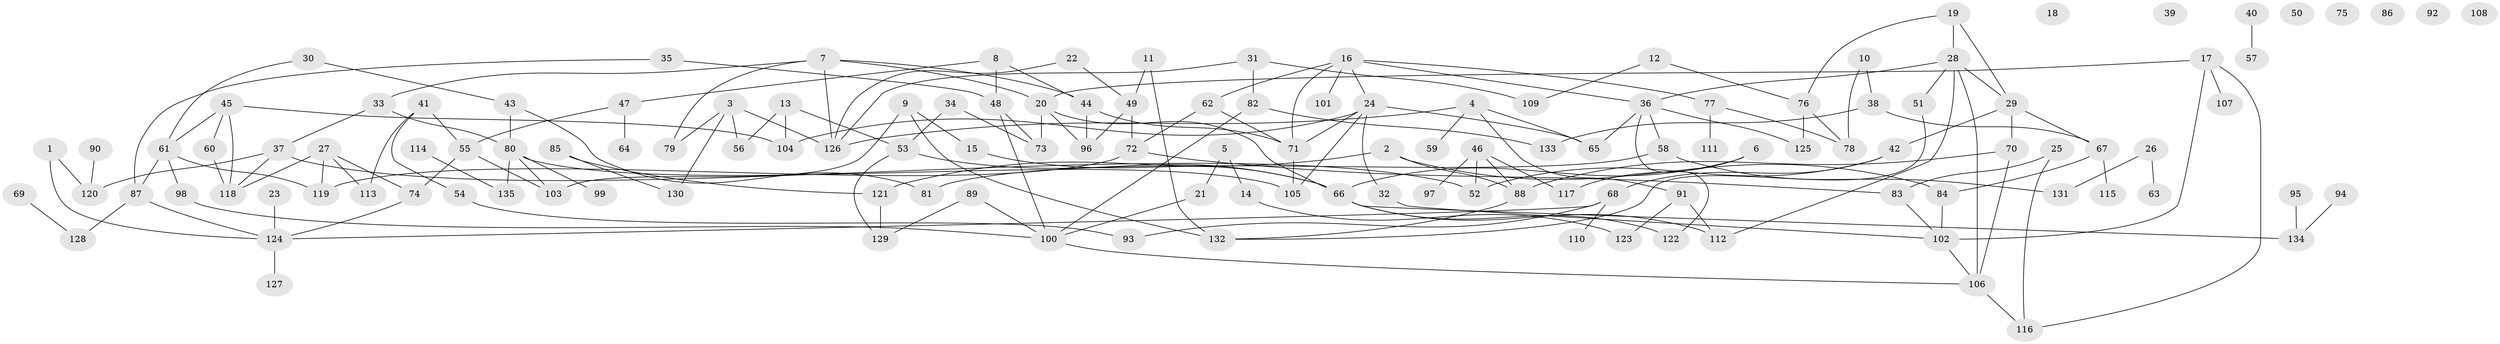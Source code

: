 // Generated by graph-tools (version 1.1) at 2025/38/03/09/25 04:38:45]
// undirected, 135 vertices, 185 edges
graph export_dot {
graph [start="1"]
  node [color=gray90,style=filled];
  1;
  2;
  3;
  4;
  5;
  6;
  7;
  8;
  9;
  10;
  11;
  12;
  13;
  14;
  15;
  16;
  17;
  18;
  19;
  20;
  21;
  22;
  23;
  24;
  25;
  26;
  27;
  28;
  29;
  30;
  31;
  32;
  33;
  34;
  35;
  36;
  37;
  38;
  39;
  40;
  41;
  42;
  43;
  44;
  45;
  46;
  47;
  48;
  49;
  50;
  51;
  52;
  53;
  54;
  55;
  56;
  57;
  58;
  59;
  60;
  61;
  62;
  63;
  64;
  65;
  66;
  67;
  68;
  69;
  70;
  71;
  72;
  73;
  74;
  75;
  76;
  77;
  78;
  79;
  80;
  81;
  82;
  83;
  84;
  85;
  86;
  87;
  88;
  89;
  90;
  91;
  92;
  93;
  94;
  95;
  96;
  97;
  98;
  99;
  100;
  101;
  102;
  103;
  104;
  105;
  106;
  107;
  108;
  109;
  110;
  111;
  112;
  113;
  114;
  115;
  116;
  117;
  118;
  119;
  120;
  121;
  122;
  123;
  124;
  125;
  126;
  127;
  128;
  129;
  130;
  131;
  132;
  133;
  134;
  135;
  1 -- 120;
  1 -- 124;
  2 -- 84;
  2 -- 88;
  2 -- 121;
  3 -- 56;
  3 -- 79;
  3 -- 126;
  3 -- 130;
  4 -- 59;
  4 -- 65;
  4 -- 91;
  4 -- 126;
  5 -- 14;
  5 -- 21;
  6 -- 66;
  6 -- 117;
  7 -- 20;
  7 -- 33;
  7 -- 44;
  7 -- 79;
  7 -- 126;
  8 -- 44;
  8 -- 47;
  8 -- 48;
  9 -- 15;
  9 -- 103;
  9 -- 132;
  10 -- 38;
  10 -- 78;
  11 -- 49;
  11 -- 132;
  12 -- 76;
  12 -- 109;
  13 -- 53;
  13 -- 56;
  13 -- 104;
  14 -- 123;
  15 -- 66;
  16 -- 24;
  16 -- 36;
  16 -- 62;
  16 -- 71;
  16 -- 77;
  16 -- 101;
  17 -- 20;
  17 -- 102;
  17 -- 107;
  17 -- 116;
  19 -- 28;
  19 -- 29;
  19 -- 76;
  20 -- 66;
  20 -- 73;
  20 -- 96;
  21 -- 100;
  22 -- 49;
  22 -- 126;
  23 -- 124;
  24 -- 32;
  24 -- 65;
  24 -- 71;
  24 -- 104;
  24 -- 105;
  25 -- 83;
  25 -- 116;
  26 -- 63;
  26 -- 131;
  27 -- 74;
  27 -- 113;
  27 -- 118;
  27 -- 119;
  28 -- 29;
  28 -- 36;
  28 -- 51;
  28 -- 106;
  28 -- 112;
  29 -- 42;
  29 -- 67;
  29 -- 70;
  30 -- 43;
  30 -- 61;
  31 -- 82;
  31 -- 109;
  31 -- 126;
  32 -- 102;
  33 -- 37;
  33 -- 80;
  34 -- 53;
  34 -- 73;
  35 -- 48;
  35 -- 87;
  36 -- 58;
  36 -- 65;
  36 -- 122;
  36 -- 125;
  37 -- 52;
  37 -- 118;
  37 -- 120;
  38 -- 67;
  38 -- 133;
  40 -- 57;
  41 -- 54;
  41 -- 55;
  41 -- 113;
  42 -- 52;
  42 -- 68;
  43 -- 80;
  43 -- 81;
  44 -- 71;
  44 -- 96;
  45 -- 60;
  45 -- 61;
  45 -- 104;
  45 -- 118;
  46 -- 52;
  46 -- 88;
  46 -- 97;
  46 -- 117;
  47 -- 55;
  47 -- 64;
  48 -- 73;
  48 -- 100;
  49 -- 72;
  49 -- 96;
  51 -- 132;
  53 -- 66;
  53 -- 129;
  54 -- 93;
  55 -- 74;
  55 -- 103;
  58 -- 81;
  58 -- 131;
  60 -- 118;
  61 -- 87;
  61 -- 98;
  61 -- 119;
  62 -- 71;
  62 -- 72;
  66 -- 112;
  66 -- 122;
  66 -- 134;
  67 -- 84;
  67 -- 115;
  68 -- 93;
  68 -- 110;
  68 -- 124;
  69 -- 128;
  70 -- 88;
  70 -- 106;
  71 -- 105;
  72 -- 83;
  72 -- 119;
  74 -- 124;
  76 -- 78;
  76 -- 125;
  77 -- 78;
  77 -- 111;
  80 -- 99;
  80 -- 103;
  80 -- 105;
  80 -- 135;
  82 -- 100;
  82 -- 133;
  83 -- 102;
  84 -- 102;
  85 -- 121;
  85 -- 130;
  87 -- 124;
  87 -- 128;
  88 -- 132;
  89 -- 100;
  89 -- 129;
  90 -- 120;
  91 -- 112;
  91 -- 123;
  94 -- 134;
  95 -- 134;
  98 -- 100;
  100 -- 106;
  102 -- 106;
  106 -- 116;
  114 -- 135;
  121 -- 129;
  124 -- 127;
}
